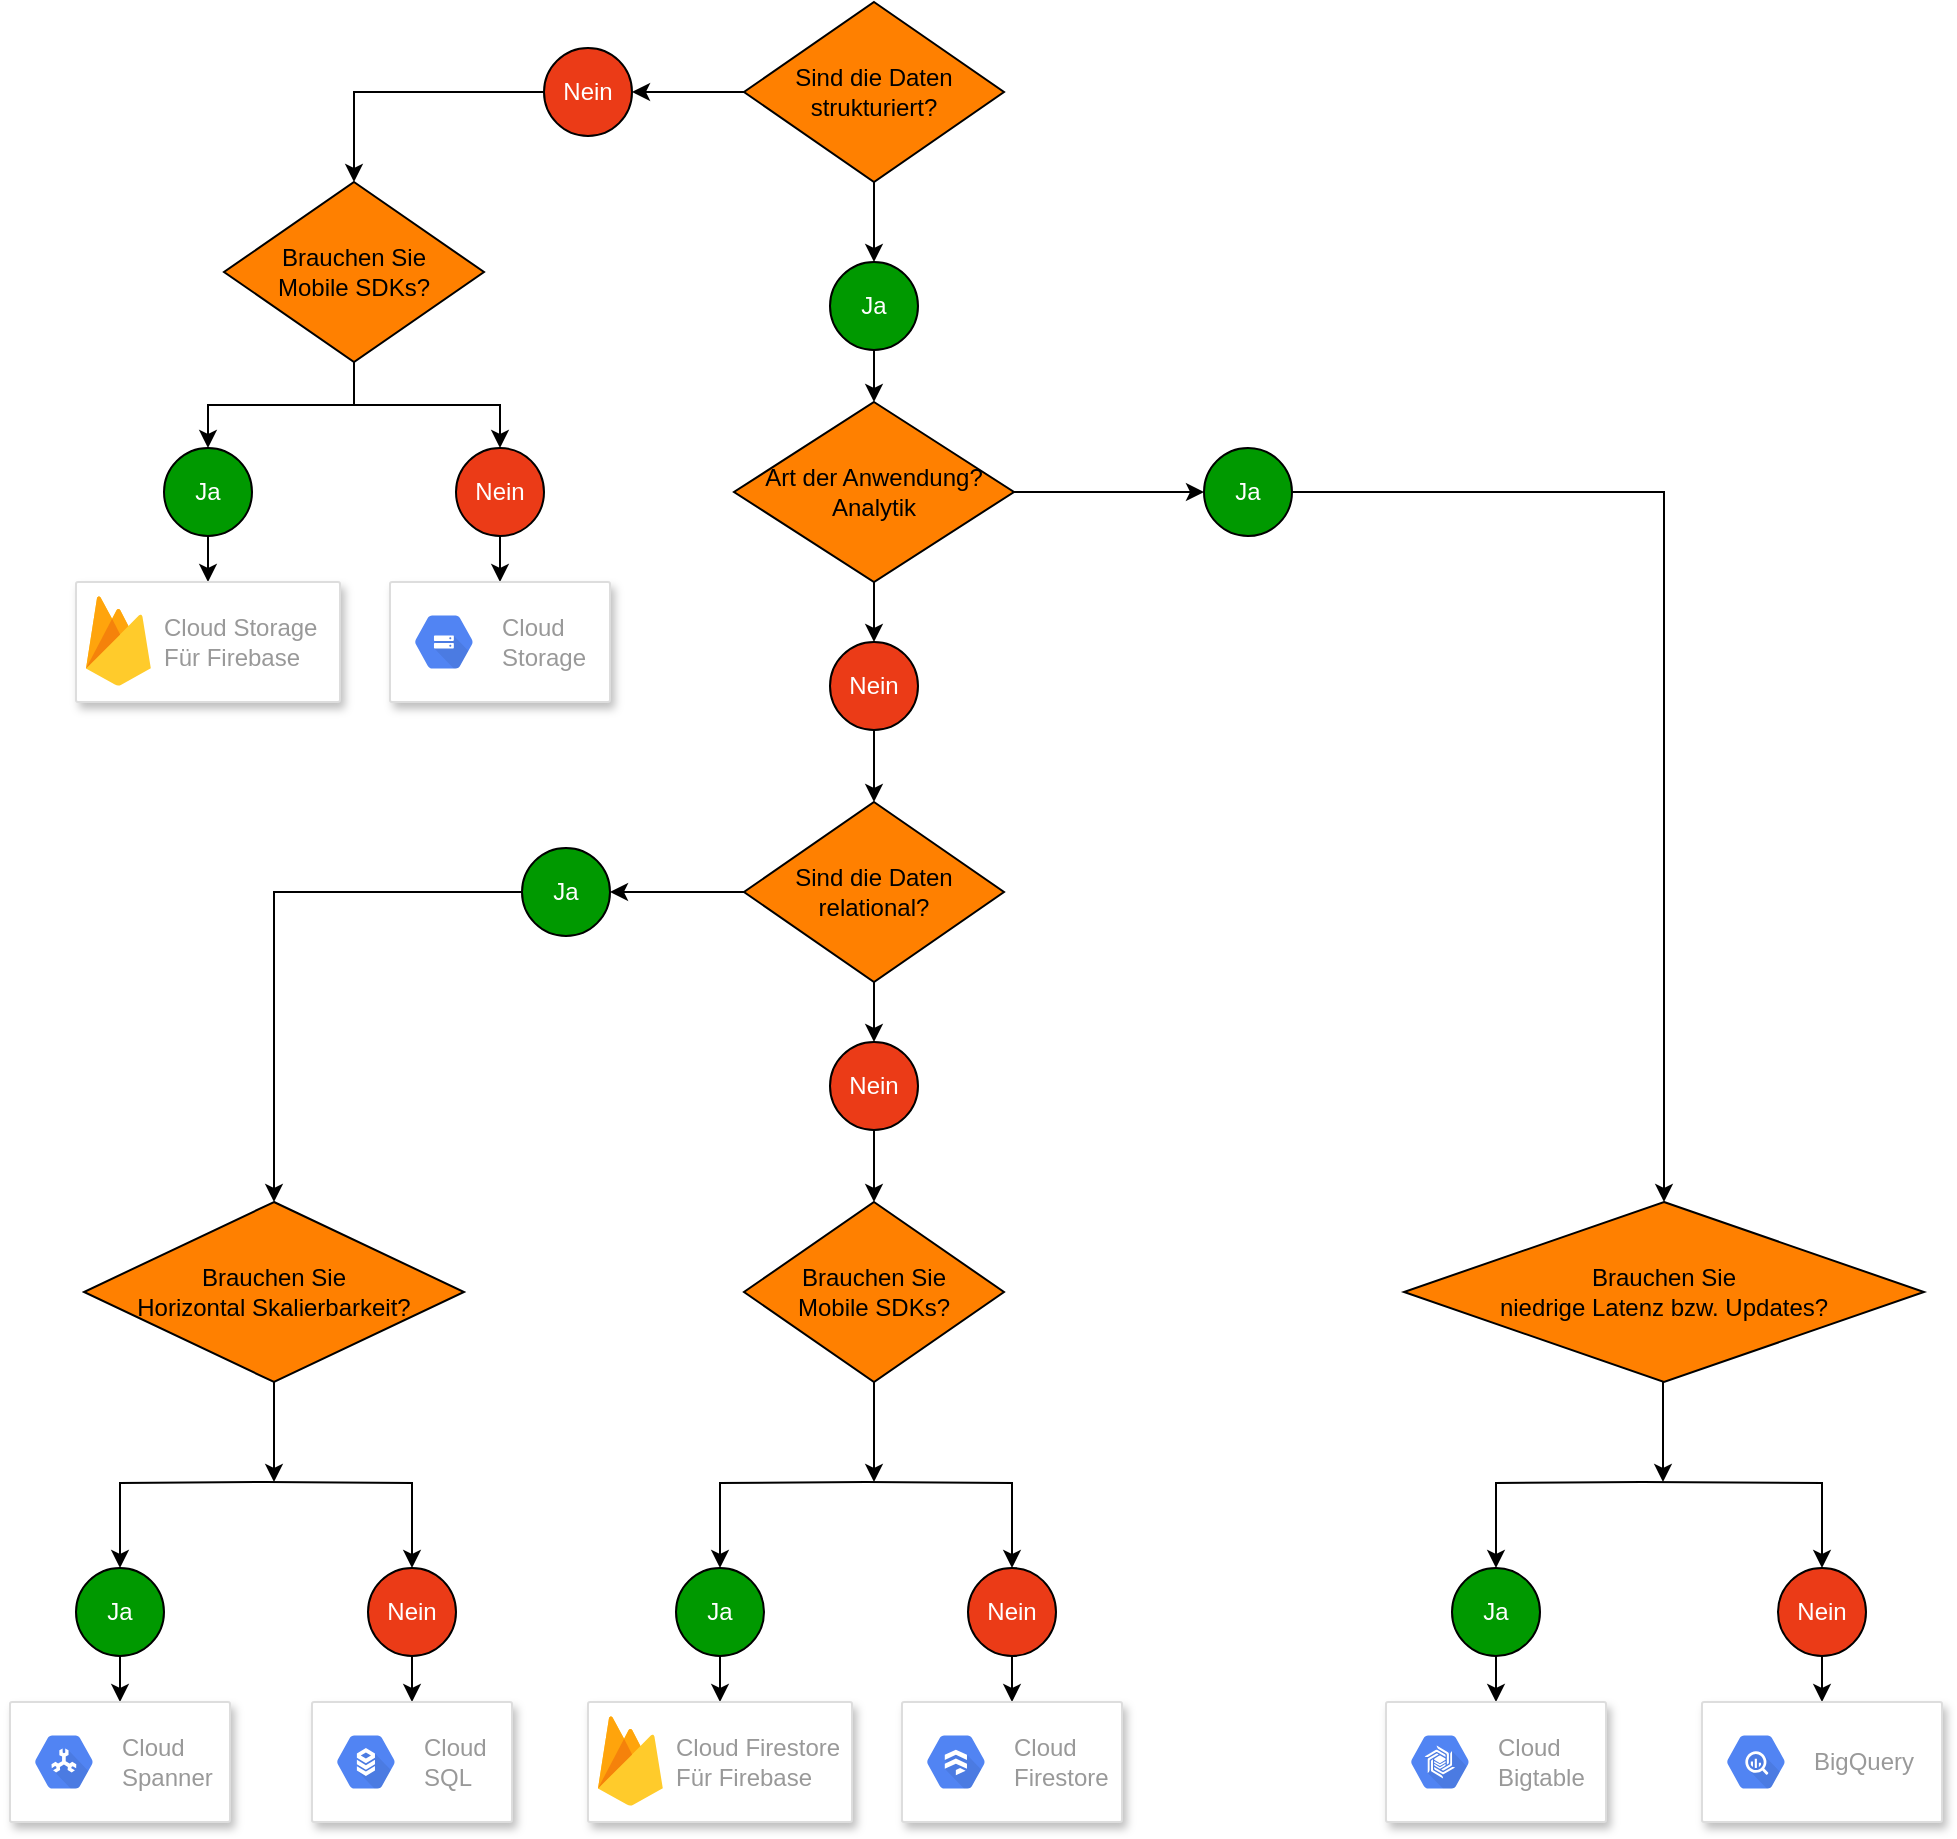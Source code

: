 <mxfile version="13.8.5" type="github">
  <diagram id="0jzu83yzt9LRqhIuGKfN" name="Page-1">
    <mxGraphModel dx="2249" dy="762" grid="1" gridSize="10" guides="1" tooltips="1" connect="1" arrows="1" fold="1" page="1" pageScale="1" pageWidth="827" pageHeight="1169" math="0" shadow="0">
      <root>
        <mxCell id="0" />
        <mxCell id="1" parent="0" />
        <mxCell id="A8WNq-k4kn0p34Sj4owe-3" style="edgeStyle=orthogonalEdgeStyle;rounded=0;orthogonalLoop=1;jettySize=auto;html=1;exitX=0.5;exitY=1;exitDx=0;exitDy=0;entryX=0.5;entryY=0;entryDx=0;entryDy=0;" edge="1" parent="1" source="A8WNq-k4kn0p34Sj4owe-1" target="A8WNq-k4kn0p34Sj4owe-2">
          <mxGeometry relative="1" as="geometry" />
        </mxCell>
        <mxCell id="A8WNq-k4kn0p34Sj4owe-8" style="edgeStyle=orthogonalEdgeStyle;rounded=0;orthogonalLoop=1;jettySize=auto;html=1;entryX=1;entryY=0.5;entryDx=0;entryDy=0;" edge="1" parent="1" source="A8WNq-k4kn0p34Sj4owe-1" target="A8WNq-k4kn0p34Sj4owe-7">
          <mxGeometry relative="1" as="geometry" />
        </mxCell>
        <mxCell id="A8WNq-k4kn0p34Sj4owe-1" value="Sind die Daten &lt;br&gt;strukturiert?" style="rhombus;whiteSpace=wrap;html=1;fillColor=#FF8000;" vertex="1" parent="1">
          <mxGeometry x="310" y="10" width="130" height="90" as="geometry" />
        </mxCell>
        <mxCell id="A8WNq-k4kn0p34Sj4owe-6" value="" style="edgeStyle=orthogonalEdgeStyle;rounded=0;orthogonalLoop=1;jettySize=auto;html=1;" edge="1" parent="1" source="A8WNq-k4kn0p34Sj4owe-2" target="A8WNq-k4kn0p34Sj4owe-4">
          <mxGeometry relative="1" as="geometry" />
        </mxCell>
        <mxCell id="A8WNq-k4kn0p34Sj4owe-2" value="&lt;font color=&quot;#ffffff&quot;&gt;Ja&lt;/font&gt;" style="ellipse;whiteSpace=wrap;html=1;aspect=fixed;fillColor=#009900;" vertex="1" parent="1">
          <mxGeometry x="353" y="140" width="44" height="44" as="geometry" />
        </mxCell>
        <mxCell id="A8WNq-k4kn0p34Sj4owe-25" style="edgeStyle=orthogonalEdgeStyle;rounded=0;orthogonalLoop=1;jettySize=auto;html=1;" edge="1" parent="1" source="A8WNq-k4kn0p34Sj4owe-4" target="A8WNq-k4kn0p34Sj4owe-23">
          <mxGeometry relative="1" as="geometry" />
        </mxCell>
        <mxCell id="A8WNq-k4kn0p34Sj4owe-75" style="edgeStyle=orthogonalEdgeStyle;rounded=0;orthogonalLoop=1;jettySize=auto;html=1;entryX=0;entryY=0.5;entryDx=0;entryDy=0;" edge="1" parent="1" source="A8WNq-k4kn0p34Sj4owe-4" target="A8WNq-k4kn0p34Sj4owe-74">
          <mxGeometry relative="1" as="geometry" />
        </mxCell>
        <mxCell id="A8WNq-k4kn0p34Sj4owe-4" value="Art der Anwendung?&lt;br&gt;Analytik" style="rhombus;whiteSpace=wrap;html=1;fillColor=#FF8000;" vertex="1" parent="1">
          <mxGeometry x="305" y="210" width="140" height="90" as="geometry" />
        </mxCell>
        <mxCell id="A8WNq-k4kn0p34Sj4owe-10" style="edgeStyle=orthogonalEdgeStyle;rounded=0;orthogonalLoop=1;jettySize=auto;html=1;entryX=0.5;entryY=0;entryDx=0;entryDy=0;" edge="1" parent="1" source="A8WNq-k4kn0p34Sj4owe-7" target="A8WNq-k4kn0p34Sj4owe-9">
          <mxGeometry relative="1" as="geometry" />
        </mxCell>
        <mxCell id="A8WNq-k4kn0p34Sj4owe-7" value="&lt;font color=&quot;#ffffff&quot;&gt;Nein&lt;/font&gt;" style="ellipse;whiteSpace=wrap;html=1;aspect=fixed;fillColor=#EB3B17;" vertex="1" parent="1">
          <mxGeometry x="210" y="33" width="44" height="44" as="geometry" />
        </mxCell>
        <mxCell id="A8WNq-k4kn0p34Sj4owe-13" style="edgeStyle=orthogonalEdgeStyle;rounded=0;orthogonalLoop=1;jettySize=auto;html=1;" edge="1" parent="1" source="A8WNq-k4kn0p34Sj4owe-9" target="A8WNq-k4kn0p34Sj4owe-12">
          <mxGeometry relative="1" as="geometry" />
        </mxCell>
        <mxCell id="A8WNq-k4kn0p34Sj4owe-14" style="edgeStyle=orthogonalEdgeStyle;rounded=0;orthogonalLoop=1;jettySize=auto;html=1;" edge="1" parent="1" source="A8WNq-k4kn0p34Sj4owe-9" target="A8WNq-k4kn0p34Sj4owe-11">
          <mxGeometry relative="1" as="geometry" />
        </mxCell>
        <mxCell id="A8WNq-k4kn0p34Sj4owe-9" value="Brauchen Sie &lt;br&gt;Mobile SDKs?" style="rhombus;whiteSpace=wrap;html=1;fillColor=#FF8000;" vertex="1" parent="1">
          <mxGeometry x="50" y="100" width="130" height="90" as="geometry" />
        </mxCell>
        <mxCell id="A8WNq-k4kn0p34Sj4owe-17" style="edgeStyle=orthogonalEdgeStyle;rounded=0;orthogonalLoop=1;jettySize=auto;html=1;entryX=0.5;entryY=0;entryDx=0;entryDy=0;" edge="1" parent="1" source="A8WNq-k4kn0p34Sj4owe-11">
          <mxGeometry relative="1" as="geometry">
            <mxPoint x="42" y="300" as="targetPoint" />
          </mxGeometry>
        </mxCell>
        <mxCell id="A8WNq-k4kn0p34Sj4owe-11" value="&lt;font color=&quot;#ffffff&quot;&gt;Ja&lt;/font&gt;" style="ellipse;whiteSpace=wrap;html=1;aspect=fixed;fillColor=#009900;" vertex="1" parent="1">
          <mxGeometry x="20" y="233" width="44" height="44" as="geometry" />
        </mxCell>
        <mxCell id="A8WNq-k4kn0p34Sj4owe-22" style="edgeStyle=orthogonalEdgeStyle;rounded=0;orthogonalLoop=1;jettySize=auto;html=1;exitX=0.5;exitY=1;exitDx=0;exitDy=0;" edge="1" parent="1" source="A8WNq-k4kn0p34Sj4owe-12" target="A8WNq-k4kn0p34Sj4owe-18">
          <mxGeometry relative="1" as="geometry" />
        </mxCell>
        <mxCell id="A8WNq-k4kn0p34Sj4owe-12" value="&lt;font color=&quot;#ffffff&quot;&gt;Nein&lt;/font&gt;" style="ellipse;whiteSpace=wrap;html=1;aspect=fixed;fillColor=#EB3B17;" vertex="1" parent="1">
          <mxGeometry x="166" y="233" width="44" height="44" as="geometry" />
        </mxCell>
        <mxCell id="A8WNq-k4kn0p34Sj4owe-18" value="" style="strokeColor=#dddddd;shadow=1;strokeWidth=1;rounded=1;absoluteArcSize=1;arcSize=2;fillColor=#FFFFFF;" vertex="1" parent="1">
          <mxGeometry x="133" y="300" width="110" height="60" as="geometry" />
        </mxCell>
        <mxCell id="A8WNq-k4kn0p34Sj4owe-19" value="Cloud&#xa;Storage" style="dashed=0;connectable=0;html=1;fillColor=#5184F3;strokeColor=none;shape=mxgraph.gcp2.hexIcon;prIcon=cloud_storage;part=1;labelPosition=right;verticalLabelPosition=middle;align=left;verticalAlign=middle;spacingLeft=5;fontColor=#999999;fontSize=12;" vertex="1" parent="A8WNq-k4kn0p34Sj4owe-18">
          <mxGeometry y="0.5" width="44" height="39" relative="1" as="geometry">
            <mxPoint x="5" y="-19.5" as="offset" />
          </mxGeometry>
        </mxCell>
        <mxCell id="A8WNq-k4kn0p34Sj4owe-20" value="" style="strokeColor=#dddddd;shadow=1;strokeWidth=1;rounded=1;absoluteArcSize=1;arcSize=2;fillColor=#FFFFFF;" vertex="1" parent="1">
          <mxGeometry x="-24" y="300" width="132" height="60" as="geometry" />
        </mxCell>
        <mxCell id="A8WNq-k4kn0p34Sj4owe-21" value="Cloud Storage&amp;nbsp;&lt;br&gt;Für Firebase" style="dashed=0;connectable=0;html=1;fillColor=#5184F3;strokeColor=none;shape=mxgraph.gcp2.firebase;part=1;labelPosition=right;verticalLabelPosition=middle;align=left;verticalAlign=middle;spacingLeft=5;fontColor=#999999;fontSize=12;" vertex="1" parent="A8WNq-k4kn0p34Sj4owe-20">
          <mxGeometry width="32.4" height="45" relative="1" as="geometry">
            <mxPoint x="5" y="7" as="offset" />
          </mxGeometry>
        </mxCell>
        <mxCell id="A8WNq-k4kn0p34Sj4owe-26" style="edgeStyle=orthogonalEdgeStyle;rounded=0;orthogonalLoop=1;jettySize=auto;html=1;entryX=0.5;entryY=0;entryDx=0;entryDy=0;" edge="1" parent="1" source="A8WNq-k4kn0p34Sj4owe-23" target="A8WNq-k4kn0p34Sj4owe-24">
          <mxGeometry relative="1" as="geometry" />
        </mxCell>
        <mxCell id="A8WNq-k4kn0p34Sj4owe-23" value="&lt;font color=&quot;#ffffff&quot;&gt;Nein&lt;/font&gt;" style="ellipse;whiteSpace=wrap;html=1;aspect=fixed;fillColor=#EB3B17;" vertex="1" parent="1">
          <mxGeometry x="353" y="330" width="44" height="44" as="geometry" />
        </mxCell>
        <mxCell id="A8WNq-k4kn0p34Sj4owe-32" style="edgeStyle=orthogonalEdgeStyle;rounded=0;orthogonalLoop=1;jettySize=auto;html=1;" edge="1" parent="1" source="A8WNq-k4kn0p34Sj4owe-24" target="A8WNq-k4kn0p34Sj4owe-27">
          <mxGeometry relative="1" as="geometry" />
        </mxCell>
        <mxCell id="A8WNq-k4kn0p34Sj4owe-34" style="edgeStyle=orthogonalEdgeStyle;rounded=0;orthogonalLoop=1;jettySize=auto;html=1;entryX=1;entryY=0.5;entryDx=0;entryDy=0;" edge="1" parent="1" source="A8WNq-k4kn0p34Sj4owe-24" target="A8WNq-k4kn0p34Sj4owe-31">
          <mxGeometry relative="1" as="geometry" />
        </mxCell>
        <mxCell id="A8WNq-k4kn0p34Sj4owe-24" value="Sind die Daten &lt;br&gt;relational?" style="rhombus;whiteSpace=wrap;html=1;fillColor=#FF8000;" vertex="1" parent="1">
          <mxGeometry x="310" y="410" width="130" height="90" as="geometry" />
        </mxCell>
        <mxCell id="A8WNq-k4kn0p34Sj4owe-33" style="edgeStyle=orthogonalEdgeStyle;rounded=0;orthogonalLoop=1;jettySize=auto;html=1;entryX=0.5;entryY=0;entryDx=0;entryDy=0;" edge="1" parent="1" source="A8WNq-k4kn0p34Sj4owe-27" target="A8WNq-k4kn0p34Sj4owe-29">
          <mxGeometry relative="1" as="geometry" />
        </mxCell>
        <mxCell id="A8WNq-k4kn0p34Sj4owe-27" value="&lt;font color=&quot;#ffffff&quot;&gt;Nein&lt;/font&gt;" style="ellipse;whiteSpace=wrap;html=1;aspect=fixed;fillColor=#EB3B17;" vertex="1" parent="1">
          <mxGeometry x="353" y="530" width="44" height="44" as="geometry" />
        </mxCell>
        <mxCell id="A8WNq-k4kn0p34Sj4owe-54" style="edgeStyle=orthogonalEdgeStyle;rounded=0;orthogonalLoop=1;jettySize=auto;html=1;" edge="1" parent="1" source="A8WNq-k4kn0p34Sj4owe-28">
          <mxGeometry relative="1" as="geometry">
            <mxPoint x="75" y="750" as="targetPoint" />
          </mxGeometry>
        </mxCell>
        <mxCell id="A8WNq-k4kn0p34Sj4owe-28" value="Brauchen Sie &lt;br&gt;Horizontal Skalierbarkeit?" style="rhombus;whiteSpace=wrap;html=1;fillColor=#FF8000;" vertex="1" parent="1">
          <mxGeometry x="-20" y="610" width="190" height="90" as="geometry" />
        </mxCell>
        <mxCell id="A8WNq-k4kn0p34Sj4owe-29" value="Brauchen Sie &lt;br&gt;Mobile SDKs?" style="rhombus;whiteSpace=wrap;html=1;fillColor=#FF8000;" vertex="1" parent="1">
          <mxGeometry x="310" y="610" width="130" height="90" as="geometry" />
        </mxCell>
        <mxCell id="A8WNq-k4kn0p34Sj4owe-35" style="edgeStyle=orthogonalEdgeStyle;rounded=0;orthogonalLoop=1;jettySize=auto;html=1;entryX=0.5;entryY=0;entryDx=0;entryDy=0;" edge="1" parent="1" source="A8WNq-k4kn0p34Sj4owe-31" target="A8WNq-k4kn0p34Sj4owe-28">
          <mxGeometry relative="1" as="geometry" />
        </mxCell>
        <mxCell id="A8WNq-k4kn0p34Sj4owe-31" value="&lt;font color=&quot;#ffffff&quot;&gt;Ja&lt;/font&gt;" style="ellipse;whiteSpace=wrap;html=1;aspect=fixed;fillColor=#009900;" vertex="1" parent="1">
          <mxGeometry x="199" y="433" width="44" height="44" as="geometry" />
        </mxCell>
        <mxCell id="A8WNq-k4kn0p34Sj4owe-44" style="edgeStyle=orthogonalEdgeStyle;rounded=0;orthogonalLoop=1;jettySize=auto;html=1;" edge="1" parent="1" target="A8WNq-k4kn0p34Sj4owe-49">
          <mxGeometry relative="1" as="geometry">
            <mxPoint x="71" y="750" as="sourcePoint" />
          </mxGeometry>
        </mxCell>
        <mxCell id="A8WNq-k4kn0p34Sj4owe-45" style="edgeStyle=orthogonalEdgeStyle;rounded=0;orthogonalLoop=1;jettySize=auto;html=1;" edge="1" parent="1" target="A8WNq-k4kn0p34Sj4owe-47">
          <mxGeometry relative="1" as="geometry">
            <mxPoint x="71" y="750" as="sourcePoint" />
          </mxGeometry>
        </mxCell>
        <mxCell id="A8WNq-k4kn0p34Sj4owe-46" style="edgeStyle=orthogonalEdgeStyle;rounded=0;orthogonalLoop=1;jettySize=auto;html=1;entryX=0.5;entryY=0;entryDx=0;entryDy=0;" edge="1" parent="1" source="A8WNq-k4kn0p34Sj4owe-47">
          <mxGeometry relative="1" as="geometry">
            <mxPoint x="-2" y="860" as="targetPoint" />
          </mxGeometry>
        </mxCell>
        <mxCell id="A8WNq-k4kn0p34Sj4owe-47" value="&lt;font color=&quot;#ffffff&quot;&gt;Ja&lt;/font&gt;" style="ellipse;whiteSpace=wrap;html=1;aspect=fixed;fillColor=#009900;" vertex="1" parent="1">
          <mxGeometry x="-24" y="793" width="44" height="44" as="geometry" />
        </mxCell>
        <mxCell id="A8WNq-k4kn0p34Sj4owe-48" style="edgeStyle=orthogonalEdgeStyle;rounded=0;orthogonalLoop=1;jettySize=auto;html=1;exitX=0.5;exitY=1;exitDx=0;exitDy=0;" edge="1" parent="1" source="A8WNq-k4kn0p34Sj4owe-49">
          <mxGeometry relative="1" as="geometry">
            <mxPoint x="144" y="860" as="targetPoint" />
          </mxGeometry>
        </mxCell>
        <mxCell id="A8WNq-k4kn0p34Sj4owe-49" value="&lt;font color=&quot;#ffffff&quot;&gt;Nein&lt;/font&gt;" style="ellipse;whiteSpace=wrap;html=1;aspect=fixed;fillColor=#EB3B17;" vertex="1" parent="1">
          <mxGeometry x="122" y="793" width="44" height="44" as="geometry" />
        </mxCell>
        <mxCell id="A8WNq-k4kn0p34Sj4owe-55" value="" style="strokeColor=#dddddd;shadow=1;strokeWidth=1;rounded=1;absoluteArcSize=1;arcSize=2;fillColor=#FFFFFF;" vertex="1" parent="1">
          <mxGeometry x="94" y="860" width="100" height="60" as="geometry" />
        </mxCell>
        <mxCell id="A8WNq-k4kn0p34Sj4owe-56" value="Cloud&#xa;SQL" style="dashed=0;connectable=0;html=1;fillColor=#5184F3;strokeColor=none;shape=mxgraph.gcp2.hexIcon;prIcon=cloud_sql;part=1;labelPosition=right;verticalLabelPosition=middle;align=left;verticalAlign=middle;spacingLeft=5;fontColor=#999999;fontSize=12;" vertex="1" parent="A8WNq-k4kn0p34Sj4owe-55">
          <mxGeometry y="0.5" width="44" height="39" relative="1" as="geometry">
            <mxPoint x="5" y="-19.5" as="offset" />
          </mxGeometry>
        </mxCell>
        <mxCell id="A8WNq-k4kn0p34Sj4owe-57" value="" style="strokeColor=#dddddd;shadow=1;strokeWidth=1;rounded=1;absoluteArcSize=1;arcSize=2;fillColor=#FFFFFF;" vertex="1" parent="1">
          <mxGeometry x="-57" y="860" width="110" height="60" as="geometry" />
        </mxCell>
        <mxCell id="A8WNq-k4kn0p34Sj4owe-58" value="Cloud&#xa;Spanner" style="dashed=0;connectable=0;html=1;fillColor=#5184F3;strokeColor=none;shape=mxgraph.gcp2.hexIcon;prIcon=cloud_spanner;part=1;labelPosition=right;verticalLabelPosition=middle;align=left;verticalAlign=middle;spacingLeft=5;fontColor=#999999;fontSize=12;" vertex="1" parent="A8WNq-k4kn0p34Sj4owe-57">
          <mxGeometry y="0.5" width="44" height="39" relative="1" as="geometry">
            <mxPoint x="5" y="-19.5" as="offset" />
          </mxGeometry>
        </mxCell>
        <mxCell id="A8WNq-k4kn0p34Sj4owe-59" style="edgeStyle=orthogonalEdgeStyle;rounded=0;orthogonalLoop=1;jettySize=auto;html=1;" edge="1" parent="1">
          <mxGeometry relative="1" as="geometry">
            <mxPoint x="375" y="750" as="targetPoint" />
            <mxPoint x="375" y="700" as="sourcePoint" />
          </mxGeometry>
        </mxCell>
        <mxCell id="A8WNq-k4kn0p34Sj4owe-60" style="edgeStyle=orthogonalEdgeStyle;rounded=0;orthogonalLoop=1;jettySize=auto;html=1;" edge="1" parent="1" target="A8WNq-k4kn0p34Sj4owe-65">
          <mxGeometry relative="1" as="geometry">
            <mxPoint x="371" y="750" as="sourcePoint" />
          </mxGeometry>
        </mxCell>
        <mxCell id="A8WNq-k4kn0p34Sj4owe-61" style="edgeStyle=orthogonalEdgeStyle;rounded=0;orthogonalLoop=1;jettySize=auto;html=1;" edge="1" parent="1" target="A8WNq-k4kn0p34Sj4owe-63">
          <mxGeometry relative="1" as="geometry">
            <mxPoint x="371" y="750" as="sourcePoint" />
          </mxGeometry>
        </mxCell>
        <mxCell id="A8WNq-k4kn0p34Sj4owe-62" style="edgeStyle=orthogonalEdgeStyle;rounded=0;orthogonalLoop=1;jettySize=auto;html=1;entryX=0.5;entryY=0;entryDx=0;entryDy=0;" edge="1" parent="1" source="A8WNq-k4kn0p34Sj4owe-63">
          <mxGeometry relative="1" as="geometry">
            <mxPoint x="298" y="860" as="targetPoint" />
          </mxGeometry>
        </mxCell>
        <mxCell id="A8WNq-k4kn0p34Sj4owe-63" value="&lt;font color=&quot;#ffffff&quot;&gt;Ja&lt;/font&gt;" style="ellipse;whiteSpace=wrap;html=1;aspect=fixed;fillColor=#009900;" vertex="1" parent="1">
          <mxGeometry x="276" y="793" width="44" height="44" as="geometry" />
        </mxCell>
        <mxCell id="A8WNq-k4kn0p34Sj4owe-64" style="edgeStyle=orthogonalEdgeStyle;rounded=0;orthogonalLoop=1;jettySize=auto;html=1;exitX=0.5;exitY=1;exitDx=0;exitDy=0;" edge="1" parent="1" source="A8WNq-k4kn0p34Sj4owe-65">
          <mxGeometry relative="1" as="geometry">
            <mxPoint x="444" y="860" as="targetPoint" />
          </mxGeometry>
        </mxCell>
        <mxCell id="A8WNq-k4kn0p34Sj4owe-65" value="&lt;font color=&quot;#ffffff&quot;&gt;Nein&lt;/font&gt;" style="ellipse;whiteSpace=wrap;html=1;aspect=fixed;fillColor=#EB3B17;" vertex="1" parent="1">
          <mxGeometry x="422" y="793" width="44" height="44" as="geometry" />
        </mxCell>
        <mxCell id="A8WNq-k4kn0p34Sj4owe-70" value="" style="strokeColor=#dddddd;shadow=1;strokeWidth=1;rounded=1;absoluteArcSize=1;arcSize=2;fillColor=#FFFFFF;" vertex="1" parent="1">
          <mxGeometry x="389" y="860" width="110" height="60" as="geometry" />
        </mxCell>
        <mxCell id="A8WNq-k4kn0p34Sj4owe-71" value="Cloud&#xa;Firestore" style="dashed=0;connectable=0;html=1;fillColor=#5184F3;strokeColor=none;shape=mxgraph.gcp2.hexIcon;prIcon=cloud_firestore;part=1;labelPosition=right;verticalLabelPosition=middle;align=left;verticalAlign=middle;spacingLeft=5;fontColor=#999999;fontSize=12;" vertex="1" parent="A8WNq-k4kn0p34Sj4owe-70">
          <mxGeometry y="0.5" width="44" height="39" relative="1" as="geometry">
            <mxPoint x="5" y="-19.5" as="offset" />
          </mxGeometry>
        </mxCell>
        <mxCell id="A8WNq-k4kn0p34Sj4owe-72" value="" style="strokeColor=#dddddd;shadow=1;strokeWidth=1;rounded=1;absoluteArcSize=1;arcSize=2;fillColor=#FFFFFF;" vertex="1" parent="1">
          <mxGeometry x="232" y="860" width="132" height="60" as="geometry" />
        </mxCell>
        <mxCell id="A8WNq-k4kn0p34Sj4owe-73" value="Cloud Firestore&amp;nbsp;&lt;br&gt;Für Firebase" style="dashed=0;connectable=0;html=1;fillColor=#5184F3;strokeColor=none;shape=mxgraph.gcp2.firebase;part=1;labelPosition=right;verticalLabelPosition=middle;align=left;verticalAlign=middle;spacingLeft=5;fontColor=#999999;fontSize=12;" vertex="1" parent="A8WNq-k4kn0p34Sj4owe-72">
          <mxGeometry width="32.4" height="45" relative="1" as="geometry">
            <mxPoint x="5" y="7" as="offset" />
          </mxGeometry>
        </mxCell>
        <mxCell id="A8WNq-k4kn0p34Sj4owe-88" style="edgeStyle=orthogonalEdgeStyle;rounded=0;orthogonalLoop=1;jettySize=auto;html=1;entryX=0.5;entryY=0;entryDx=0;entryDy=0;" edge="1" parent="1" source="A8WNq-k4kn0p34Sj4owe-74" target="A8WNq-k4kn0p34Sj4owe-76">
          <mxGeometry relative="1" as="geometry" />
        </mxCell>
        <mxCell id="A8WNq-k4kn0p34Sj4owe-74" value="&lt;font color=&quot;#ffffff&quot;&gt;Ja&lt;/font&gt;" style="ellipse;whiteSpace=wrap;html=1;aspect=fixed;fillColor=#009900;" vertex="1" parent="1">
          <mxGeometry x="540" y="233" width="44" height="44" as="geometry" />
        </mxCell>
        <mxCell id="A8WNq-k4kn0p34Sj4owe-76" value="Brauchen Sie &lt;br&gt;niedrige Latenz bzw. Updates?" style="rhombus;whiteSpace=wrap;html=1;fillColor=#FF8000;" vertex="1" parent="1">
          <mxGeometry x="640" y="610" width="260" height="90" as="geometry" />
        </mxCell>
        <mxCell id="A8WNq-k4kn0p34Sj4owe-77" style="edgeStyle=orthogonalEdgeStyle;rounded=0;orthogonalLoop=1;jettySize=auto;html=1;" edge="1" parent="1">
          <mxGeometry relative="1" as="geometry">
            <mxPoint x="769.5" y="750" as="targetPoint" />
            <mxPoint x="769.5" y="700" as="sourcePoint" />
          </mxGeometry>
        </mxCell>
        <mxCell id="A8WNq-k4kn0p34Sj4owe-78" style="edgeStyle=orthogonalEdgeStyle;rounded=0;orthogonalLoop=1;jettySize=auto;html=1;" edge="1" parent="1" target="A8WNq-k4kn0p34Sj4owe-83">
          <mxGeometry relative="1" as="geometry">
            <mxPoint x="759" y="750" as="sourcePoint" />
          </mxGeometry>
        </mxCell>
        <mxCell id="A8WNq-k4kn0p34Sj4owe-79" style="edgeStyle=orthogonalEdgeStyle;rounded=0;orthogonalLoop=1;jettySize=auto;html=1;" edge="1" parent="1" target="A8WNq-k4kn0p34Sj4owe-81">
          <mxGeometry relative="1" as="geometry">
            <mxPoint x="759" y="750" as="sourcePoint" />
          </mxGeometry>
        </mxCell>
        <mxCell id="A8WNq-k4kn0p34Sj4owe-80" style="edgeStyle=orthogonalEdgeStyle;rounded=0;orthogonalLoop=1;jettySize=auto;html=1;entryX=0.5;entryY=0;entryDx=0;entryDy=0;" edge="1" parent="1" source="A8WNq-k4kn0p34Sj4owe-81">
          <mxGeometry relative="1" as="geometry">
            <mxPoint x="686" y="860" as="targetPoint" />
          </mxGeometry>
        </mxCell>
        <mxCell id="A8WNq-k4kn0p34Sj4owe-81" value="&lt;font color=&quot;#ffffff&quot;&gt;Ja&lt;/font&gt;" style="ellipse;whiteSpace=wrap;html=1;aspect=fixed;fillColor=#009900;" vertex="1" parent="1">
          <mxGeometry x="664" y="793" width="44" height="44" as="geometry" />
        </mxCell>
        <mxCell id="A8WNq-k4kn0p34Sj4owe-89" value="" style="edgeStyle=orthogonalEdgeStyle;rounded=0;orthogonalLoop=1;jettySize=auto;html=1;" edge="1" parent="1" source="A8WNq-k4kn0p34Sj4owe-83">
          <mxGeometry relative="1" as="geometry">
            <mxPoint x="849" y="860" as="targetPoint" />
          </mxGeometry>
        </mxCell>
        <mxCell id="A8WNq-k4kn0p34Sj4owe-83" value="&lt;font color=&quot;#ffffff&quot;&gt;Nein&lt;/font&gt;" style="ellipse;whiteSpace=wrap;html=1;aspect=fixed;fillColor=#EB3B17;" vertex="1" parent="1">
          <mxGeometry x="827" y="793" width="44" height="44" as="geometry" />
        </mxCell>
        <mxCell id="A8WNq-k4kn0p34Sj4owe-90" value="" style="strokeColor=#dddddd;shadow=1;strokeWidth=1;rounded=1;absoluteArcSize=1;arcSize=2;fillColor=#FFFFFF;" vertex="1" parent="1">
          <mxGeometry x="789" y="860" width="120" height="60" as="geometry" />
        </mxCell>
        <mxCell id="A8WNq-k4kn0p34Sj4owe-91" value="BigQuery" style="dashed=0;connectable=0;html=1;fillColor=#5184F3;strokeColor=none;shape=mxgraph.gcp2.hexIcon;prIcon=bigquery;part=1;labelPosition=right;verticalLabelPosition=middle;align=left;verticalAlign=middle;spacingLeft=5;fontColor=#999999;fontSize=12;" vertex="1" parent="A8WNq-k4kn0p34Sj4owe-90">
          <mxGeometry y="0.5" width="44" height="39" relative="1" as="geometry">
            <mxPoint x="5" y="-19.5" as="offset" />
          </mxGeometry>
        </mxCell>
        <mxCell id="A8WNq-k4kn0p34Sj4owe-92" value="" style="strokeColor=#dddddd;shadow=1;strokeWidth=1;rounded=1;absoluteArcSize=1;arcSize=2;fillColor=#FFFFFF;" vertex="1" parent="1">
          <mxGeometry x="631" y="860" width="110" height="60" as="geometry" />
        </mxCell>
        <mxCell id="A8WNq-k4kn0p34Sj4owe-93" value="Cloud&#xa;Bigtable" style="dashed=0;connectable=0;html=1;fillColor=#5184F3;strokeColor=none;shape=mxgraph.gcp2.hexIcon;prIcon=cloud_bigtable;part=1;labelPosition=right;verticalLabelPosition=middle;align=left;verticalAlign=middle;spacingLeft=5;fontColor=#999999;fontSize=12;" vertex="1" parent="A8WNq-k4kn0p34Sj4owe-92">
          <mxGeometry y="0.5" width="44" height="39" relative="1" as="geometry">
            <mxPoint x="5" y="-19.5" as="offset" />
          </mxGeometry>
        </mxCell>
      </root>
    </mxGraphModel>
  </diagram>
</mxfile>

